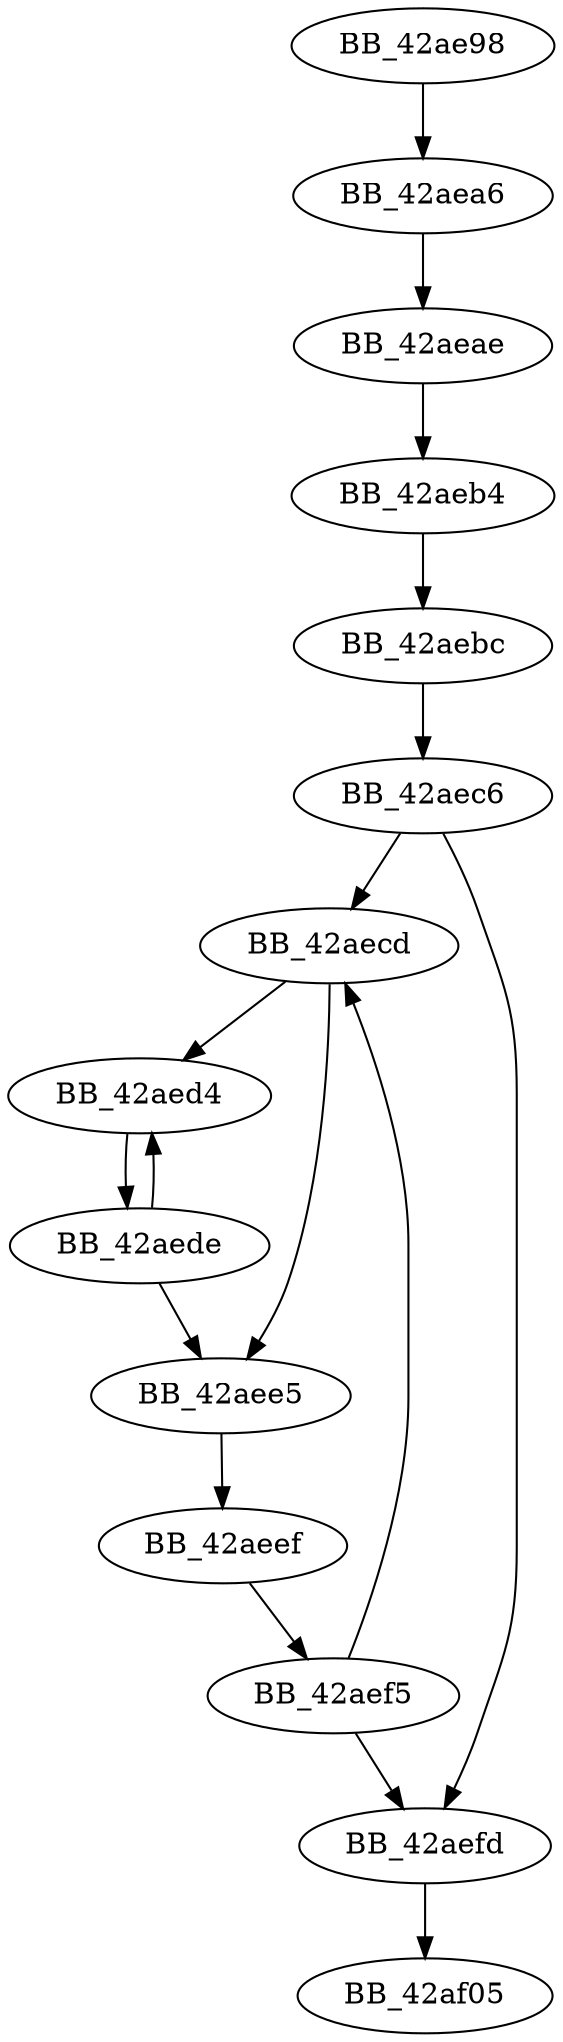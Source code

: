 DiGraph sub_42AE98{
BB_42ae98->BB_42aea6
BB_42aea6->BB_42aeae
BB_42aeae->BB_42aeb4
BB_42aeb4->BB_42aebc
BB_42aebc->BB_42aec6
BB_42aec6->BB_42aecd
BB_42aec6->BB_42aefd
BB_42aecd->BB_42aed4
BB_42aecd->BB_42aee5
BB_42aed4->BB_42aede
BB_42aede->BB_42aed4
BB_42aede->BB_42aee5
BB_42aee5->BB_42aeef
BB_42aeef->BB_42aef5
BB_42aef5->BB_42aecd
BB_42aef5->BB_42aefd
BB_42aefd->BB_42af05
}
